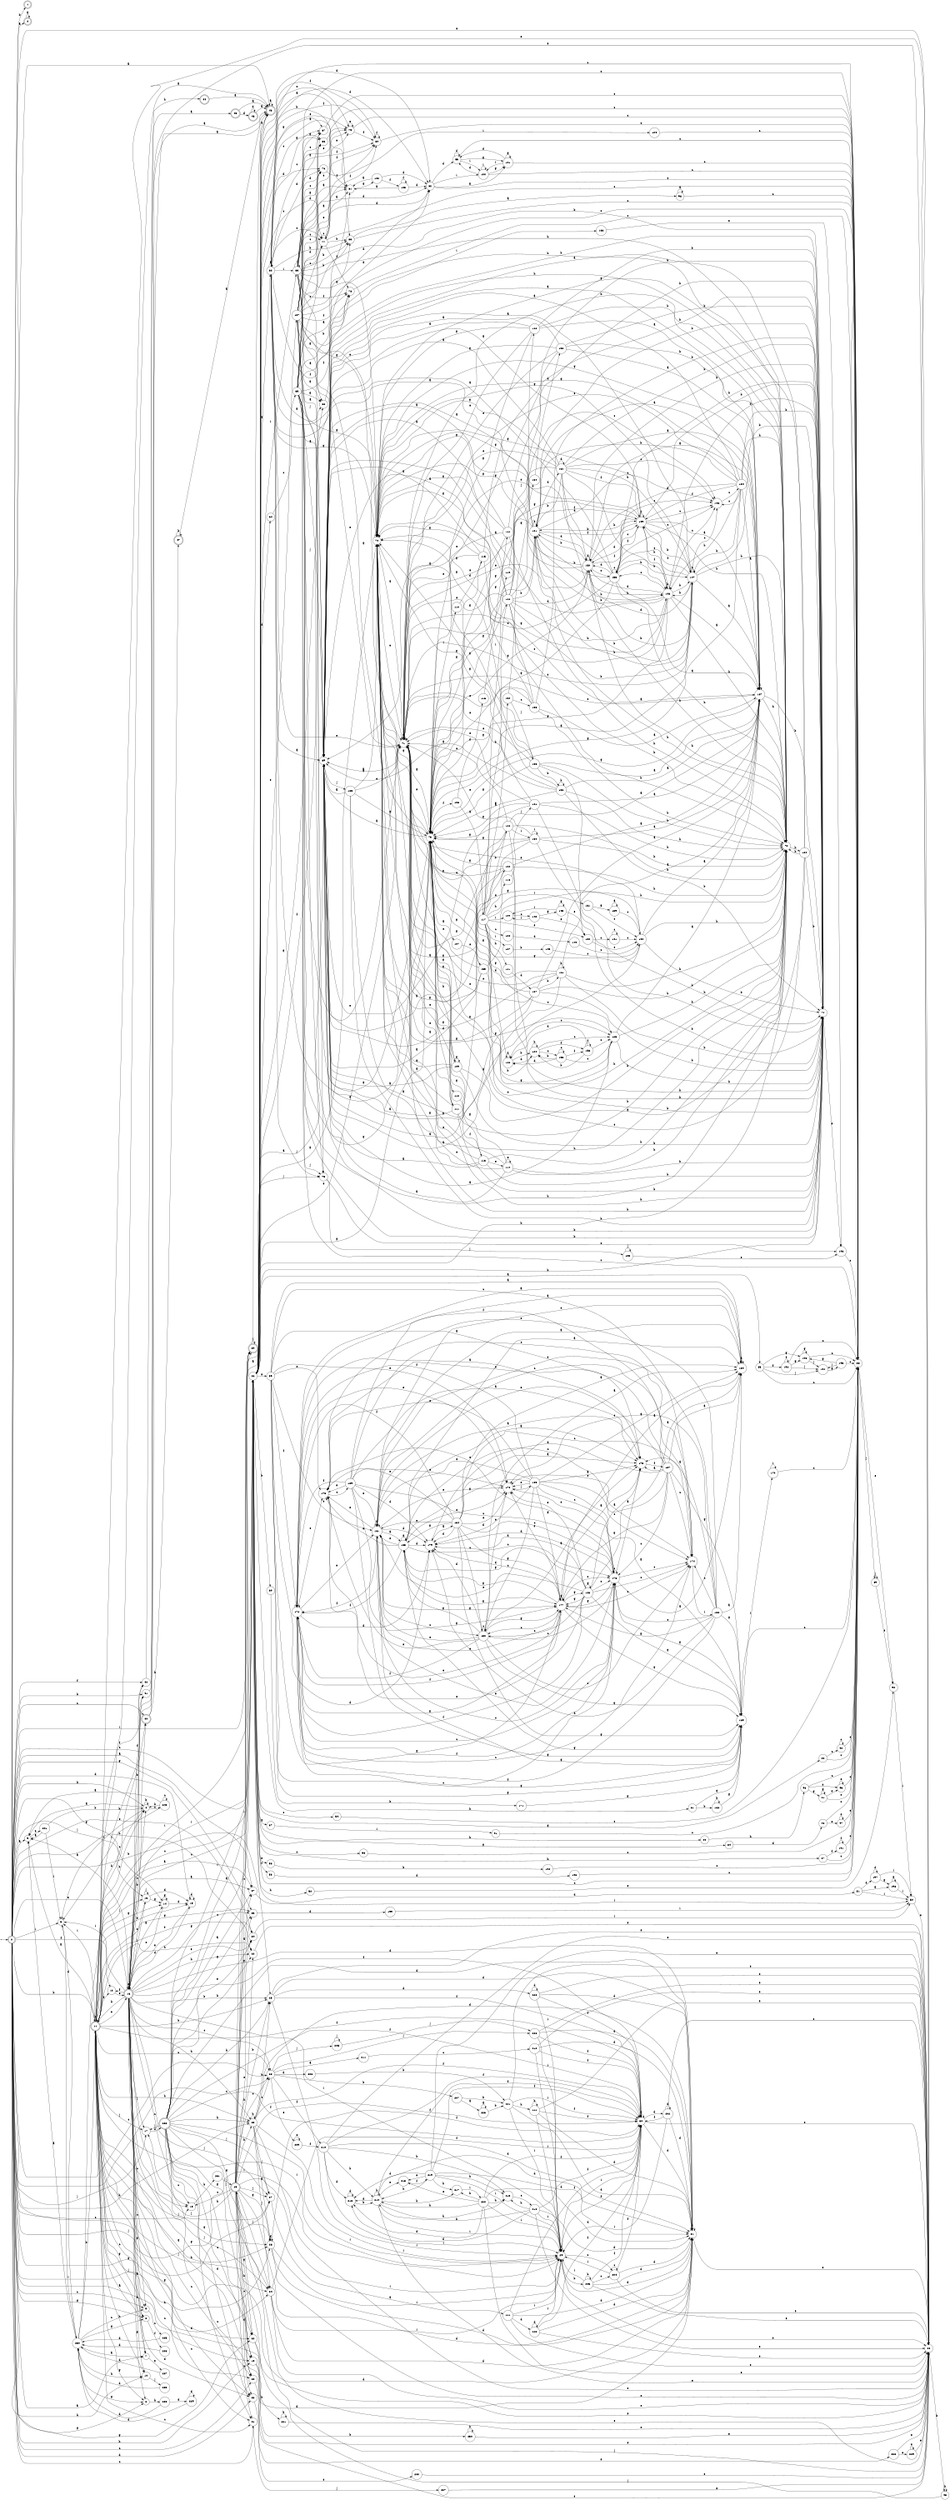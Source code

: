 digraph finite_state_machine {
rankdir=LR;
size="20,20";
node [shape = point]; "dummy0"
node [shape = doublecircle]; "0";"dummy0" -> "0";
node [shape = doublecircle]; "1";node [shape = doublecircle]; "2";node [shape = circle]; "3";
node [shape = circle]; "4";
node [shape = circle]; "5";
node [shape = circle]; "6";
node [shape = circle]; "7";
node [shape = circle]; "8";
node [shape = circle]; "9";
node [shape = circle]; "10";
node [shape = doublecircle]; "11";node [shape = circle]; "12";
node [shape = circle]; "13";
node [shape = circle]; "14";
node [shape = circle]; "15";
node [shape = doublecircle]; "16";node [shape = circle]; "17";
node [shape = circle]; "18";
node [shape = circle]; "19";
node [shape = circle]; "20";
node [shape = circle]; "21";
node [shape = circle]; "22";
node [shape = circle]; "23";
node [shape = circle]; "24";
node [shape = circle]; "25";
node [shape = circle]; "26";
node [shape = circle]; "27";
node [shape = circle]; "28";
node [shape = circle]; "29";
node [shape = circle]; "30";
node [shape = circle]; "31";
node [shape = circle]; "32";
node [shape = circle]; "33";
node [shape = circle]; "34";
node [shape = circle]; "35";
node [shape = circle]; "36";
node [shape = circle]; "37";
node [shape = circle]; "38";
node [shape = doublecircle]; "39";node [shape = doublecircle]; "40";node [shape = circle]; "41";
node [shape = circle]; "42";
node [shape = doublecircle]; "43";node [shape = doublecircle]; "44";node [shape = doublecircle]; "45";node [shape = doublecircle]; "46";node [shape = doublecircle]; "47";node [shape = circle]; "48";
node [shape = doublecircle]; "49";node [shape = circle]; "50";
node [shape = circle]; "51";
node [shape = circle]; "52";
node [shape = circle]; "53";
node [shape = circle]; "54";
node [shape = circle]; "55";
node [shape = circle]; "56";
node [shape = circle]; "57";
node [shape = circle]; "58";
node [shape = circle]; "59";
node [shape = circle]; "60";
node [shape = circle]; "61";
node [shape = circle]; "62";
node [shape = circle]; "63";
node [shape = circle]; "64";
node [shape = circle]; "65";
node [shape = circle]; "66";
node [shape = circle]; "67";
node [shape = circle]; "68";
node [shape = circle]; "69";
node [shape = circle]; "70";
node [shape = circle]; "71";
node [shape = circle]; "72";
node [shape = circle]; "73";
node [shape = circle]; "74";
node [shape = circle]; "75";
node [shape = circle]; "76";
node [shape = circle]; "77";
node [shape = circle]; "78";
node [shape = circle]; "79";
node [shape = circle]; "80";
node [shape = circle]; "81";
node [shape = circle]; "82";
node [shape = circle]; "83";
node [shape = circle]; "84";
node [shape = circle]; "85";
node [shape = circle]; "86";
node [shape = circle]; "87";
node [shape = circle]; "88";
node [shape = circle]; "89";
node [shape = circle]; "90";
node [shape = circle]; "91";
node [shape = circle]; "92";
node [shape = circle]; "93";
node [shape = circle]; "94";
node [shape = circle]; "95";
node [shape = circle]; "96";
node [shape = circle]; "97";
node [shape = circle]; "98";
node [shape = circle]; "99";
node [shape = circle]; "100";
node [shape = circle]; "101";
node [shape = circle]; "102";
node [shape = circle]; "103";
node [shape = circle]; "104";
node [shape = circle]; "105";
node [shape = circle]; "106";
node [shape = circle]; "107";
node [shape = circle]; "108";
node [shape = circle]; "109";
node [shape = circle]; "110";
node [shape = circle]; "111";
node [shape = circle]; "112";
node [shape = circle]; "113";
node [shape = circle]; "114";
node [shape = circle]; "115";
node [shape = circle]; "116";
node [shape = circle]; "117";
node [shape = circle]; "118";
node [shape = circle]; "119";
node [shape = circle]; "120";
node [shape = circle]; "121";
node [shape = circle]; "122";
node [shape = circle]; "123";
node [shape = circle]; "124";
node [shape = circle]; "125";
node [shape = circle]; "126";
node [shape = circle]; "127";
node [shape = circle]; "128";
node [shape = circle]; "129";
node [shape = circle]; "130";
node [shape = circle]; "131";
node [shape = circle]; "132";
node [shape = circle]; "133";
node [shape = circle]; "134";
node [shape = circle]; "135";
node [shape = circle]; "136";
node [shape = circle]; "137";
node [shape = circle]; "138";
node [shape = circle]; "139";
node [shape = circle]; "140";
node [shape = circle]; "141";
node [shape = circle]; "142";
node [shape = circle]; "143";
node [shape = circle]; "144";
node [shape = circle]; "145";
node [shape = circle]; "146";
node [shape = circle]; "147";
node [shape = circle]; "148";
node [shape = circle]; "149";
node [shape = circle]; "150";
node [shape = circle]; "151";
node [shape = circle]; "152";
node [shape = circle]; "153";
node [shape = circle]; "154";
node [shape = circle]; "155";
node [shape = circle]; "156";
node [shape = circle]; "157";
node [shape = circle]; "158";
node [shape = circle]; "159";
node [shape = circle]; "160";
node [shape = circle]; "161";
node [shape = circle]; "162";
node [shape = circle]; "163";
node [shape = circle]; "164";
node [shape = circle]; "165";
node [shape = circle]; "166";
node [shape = circle]; "167";
node [shape = circle]; "168";
node [shape = circle]; "169";
node [shape = circle]; "170";
node [shape = circle]; "171";
node [shape = circle]; "172";
node [shape = circle]; "173";
node [shape = circle]; "174";
node [shape = circle]; "175";
node [shape = circle]; "176";
node [shape = circle]; "177";
node [shape = circle]; "178";
node [shape = circle]; "179";
node [shape = circle]; "180";
node [shape = circle]; "181";
node [shape = circle]; "182";
node [shape = circle]; "183";
node [shape = circle]; "184";
node [shape = circle]; "185";
node [shape = circle]; "186";
node [shape = circle]; "187";
node [shape = circle]; "188";
node [shape = circle]; "189";
node [shape = circle]; "190";
node [shape = circle]; "191";
node [shape = circle]; "192";
node [shape = circle]; "193";
node [shape = circle]; "194";
node [shape = circle]; "195";
node [shape = circle]; "196";
node [shape = circle]; "197";
node [shape = circle]; "198";
node [shape = circle]; "199";
node [shape = circle]; "200";
node [shape = circle]; "201";
node [shape = circle]; "202";
node [shape = circle]; "203";
node [shape = circle]; "204";
node [shape = circle]; "205";
node [shape = circle]; "206";
node [shape = circle]; "207";
node [shape = circle]; "208";
node [shape = circle]; "209";
node [shape = circle]; "210";
node [shape = circle]; "211";
node [shape = circle]; "212";
node [shape = circle]; "213";
node [shape = circle]; "214";
node [shape = circle]; "215";
node [shape = circle]; "216";
node [shape = circle]; "217";
node [shape = circle]; "218";
node [shape = circle]; "219";
node [shape = circle]; "220";
node [shape = circle]; "221";
node [shape = circle]; "222";
node [shape = circle]; "223";
node [shape = circle]; "224";
node [shape = circle]; "225";
node [shape = circle]; "226";
node [shape = circle]; "227";
node [shape = circle]; "228";
node [shape = circle]; "229";
node [shape = circle]; "230";
node [shape = circle]; "231";
node [shape = doublecircle]; "232";node [shape = circle]; "233";
node [shape = circle]; "234";
node [shape = circle]; "235";
node [shape = circle]; "236";
node [shape = circle]; "237";
node [shape = circle]; "238";
node [shape = circle]; "239";
node [shape = circle]; "240";
node [shape = circle]; "241";
"0" -> "1" [label = "b"];
 "0" -> "4" [label = "b"];
 "0" -> "41" [label = "b"];
 "0" -> "11" [label = "b"];
 "0" -> "25" [label = "b"];
 "0" -> "2" [label = "a"];
 "0" -> "3" [label = "a"];
 "0" -> "37" [label = "a"];
 "0" -> "7" [label = "a"];
 "0" -> "43" [label = "a"];
 "0" -> "29" [label = "i"];
 "0" -> "5" [label = "i"];
 "0" -> "39" [label = "i"];
 "0" -> "32" [label = "g"];
 "0" -> "35" [label = "g"];
 "0" -> "6" [label = "g"];
 "0" -> "8" [label = "g"];
 "0" -> "26" [label = "g"];
 "0" -> "14" [label = "g"];
 "0" -> "18" [label = "c"];
 "0" -> "36" [label = "c"];
 "0" -> "20" [label = "c"];
 "0" -> "21" [label = "c"];
 "0" -> "40" [label = "c"];
 "0" -> "9" [label = "c"];
 "0" -> "28" [label = "c"];
 "0" -> "10" [label = "h"];
 "0" -> "19" [label = "h"];
 "0" -> "22" [label = "h"];
 "0" -> "23" [label = "h"];
 "0" -> "42" [label = "f"];
 "0" -> "12" [label = "f"];
 "0" -> "30" [label = "f"];
 "0" -> "24" [label = "j"];
 "0" -> "17" [label = "j"];
 "0" -> "27" [label = "j"];
 "0" -> "13" [label = "j"];
 "0" -> "33" [label = "d"];
 "0" -> "31" [label = "d"];
 "0" -> "15" [label = "d"];
 "0" -> "16" [label = "e"];
 "0" -> "34" [label = "e"];
 "0" -> "38" [label = "e"];
 "43" -> "43" [label = "a"];
 "42" -> "44" [label = "h"];
 "44" -> "43" [label = "a"];
 "41" -> "45" [label = "a"];
 "45" -> "46" [label = "d"];
 "45" -> "43" [label = "a"];
 "46" -> "46" [label = "d"];
 "46" -> "43" [label = "a"];
 "40" -> "47" [label = "h"];
 "40" -> "43" [label = "a"];
 "47" -> "47" [label = "h"];
 "47" -> "43" [label = "a"];
 "39" -> "39" [label = "i"];
 "39" -> "43" [label = "a"];
 "38" -> "48" [label = "b"];
 "38" -> "49" [label = "j"];
 "49" -> "18" [label = "c"];
 "49" -> "36" [label = "c"];
 "49" -> "20" [label = "c"];
 "49" -> "21" [label = "c"];
 "49" -> "28" [label = "c"];
 "49" -> "19" [label = "h"];
 "49" -> "22" [label = "h"];
 "49" -> "23" [label = "h"];
 "49" -> "24" [label = "j"];
 "49" -> "17" [label = "j"];
 "49" -> "27" [label = "j"];
 "49" -> "25" [label = "b"];
 "49" -> "32" [label = "g"];
 "49" -> "26" [label = "g"];
 "49" -> "35" [label = "g"];
 "49" -> "29" [label = "i"];
 "49" -> "39" [label = "i"];
 "49" -> "30" [label = "f"];
 "49" -> "33" [label = "d"];
 "49" -> "31" [label = "d"];
 "49" -> "34" [label = "e"];
 "49" -> "38" [label = "e"];
 "49" -> "43" [label = "a"];
 "49" -> "37" [label = "a"];
 "48" -> "48" [label = "b"];
 "48" -> "49" [label = "j"];
 "37" -> "50" [label = "i"];
 "50" -> "38" [label = "e"];
 "36" -> "64" [label = "d"];
 "36" -> "82" [label = "d"];
 "36" -> "51" [label = "d"];
 "36" -> "76" [label = "d"];
 "36" -> "52" [label = "h"];
 "36" -> "85" [label = "h"];
 "36" -> "72" [label = "h"];
 "36" -> "57" [label = "h"];
 "36" -> "61" [label = "h"];
 "36" -> "80" [label = "f"];
 "36" -> "53" [label = "f"];
 "36" -> "78" [label = "f"];
 "36" -> "66" [label = "c"];
 "36" -> "54" [label = "c"];
 "36" -> "56" [label = "c"];
 "36" -> "88" [label = "c"];
 "36" -> "77" [label = "c"];
 "36" -> "81" [label = "a"];
 "36" -> "69" [label = "a"];
 "36" -> "55" [label = "a"];
 "36" -> "65" [label = "e"];
 "36" -> "71" [label = "e"];
 "36" -> "58" [label = "e"];
 "36" -> "59" [label = "e"];
 "36" -> "79" [label = "e"];
 "36" -> "74" [label = "b"];
 "36" -> "83" [label = "b"];
 "36" -> "60" [label = "b"];
 "36" -> "67" [label = "g"];
 "36" -> "68" [label = "g"];
 "36" -> "70" [label = "g"];
 "36" -> "73" [label = "g"];
 "36" -> "84" [label = "g"];
 "36" -> "86" [label = "g"];
 "36" -> "87" [label = "g"];
 "36" -> "62" [label = "g"];
 "36" -> "63" [label = "i"];
 "36" -> "75" [label = "j"];
 "88" -> "89" [label = "j"];
 "88" -> "90" [label = "e"];
 "90" -> "50" [label = "i"];
 "89" -> "89" [label = "j"];
 "89" -> "90" [label = "e"];
 "87" -> "91" [label = "i"];
 "91" -> "88" [label = "c"];
 "86" -> "88" [label = "c"];
 "86" -> "92" [label = "c"];
 "92" -> "88" [label = "c"];
 "92" -> "92" [label = "c"];
 "85" -> "93" [label = "h"];
 "93" -> "94" [label = "g"];
 "93" -> "95" [label = "e"];
 "93" -> "88" [label = "c"];
 "95" -> "95" [label = "e"];
 "95" -> "88" [label = "c"];
 "94" -> "94" [label = "g"];
 "94" -> "95" [label = "e"];
 "94" -> "88" [label = "c"];
 "84" -> "96" [label = "d"];
 "96" -> "97" [label = "e"];
 "96" -> "88" [label = "c"];
 "97" -> "97" [label = "e"];
 "97" -> "88" [label = "c"];
 "83" -> "98" [label = "a"];
 "83" -> "88" [label = "c"];
 "98" -> "98" [label = "a"];
 "98" -> "88" [label = "c"];
 "82" -> "99" [label = "d"];
 "82" -> "100" [label = "i"];
 "82" -> "101" [label = "g"];
 "82" -> "88" [label = "c"];
 "101" -> "101" [label = "g"];
 "101" -> "99" [label = "d"];
 "101" -> "100" [label = "i"];
 "101" -> "88" [label = "c"];
 "100" -> "100" [label = "i"];
 "100" -> "99" [label = "d"];
 "100" -> "101" [label = "g"];
 "100" -> "88" [label = "c"];
 "99" -> "99" [label = "d"];
 "99" -> "100" [label = "i"];
 "99" -> "101" [label = "g"];
 "99" -> "88" [label = "c"];
 "81" -> "102" [label = "g"];
 "102" -> "81" [label = "a"];
 "102" -> "103" [label = "f"];
 "102" -> "82" [label = "d"];
 "103" -> "103" [label = "f"];
 "103" -> "81" [label = "a"];
 "103" -> "82" [label = "d"];
 "80" -> "80" [label = "f"];
 "80" -> "88" [label = "c"];
 "79" -> "79" [label = "e"];
 "79" -> "80" [label = "f"];
 "79" -> "88" [label = "c"];
 "78" -> "88" [label = "c"];
 "77" -> "88" [label = "c"];
 "77" -> "77" [label = "c"];
 "77" -> "80" [label = "f"];
 "77" -> "78" [label = "f"];
 "77" -> "79" [label = "e"];
 "77" -> "81" [label = "a"];
 "77" -> "82" [label = "d"];
 "77" -> "83" [label = "b"];
 "76" -> "104" [label = "i"];
 "104" -> "88" [label = "c"];
 "75" -> "105" [label = "j"];
 "75" -> "106" [label = "e"];
 "106" -> "88" [label = "c"];
 "105" -> "105" [label = "j"];
 "105" -> "106" [label = "e"];
 "74" -> "106" [label = "e"];
 "73" -> "73" [label = "g"];
 "73" -> "109" [label = "g"];
 "73" -> "70" [label = "g"];
 "73" -> "107" [label = "a"];
 "73" -> "69" [label = "a"];
 "73" -> "108" [label = "f"];
 "73" -> "110" [label = "i"];
 "73" -> "111" [label = "d"];
 "73" -> "112" [label = "h"];
 "73" -> "72" [label = "h"];
 "73" -> "71" [label = "e"];
 "73" -> "74" [label = "b"];
 "112" -> "113" [label = "f"];
 "113" -> "114" [label = "e"];
 "113" -> "71" [label = "e"];
 "113" -> "73" [label = "g"];
 "113" -> "70" [label = "g"];
 "113" -> "69" [label = "a"];
 "113" -> "72" [label = "h"];
 "113" -> "74" [label = "b"];
 "114" -> "114" [label = "e"];
 "114" -> "71" [label = "e"];
 "114" -> "73" [label = "g"];
 "114" -> "70" [label = "g"];
 "114" -> "69" [label = "a"];
 "114" -> "72" [label = "h"];
 "114" -> "74" [label = "b"];
 "111" -> "73" [label = "g"];
 "111" -> "70" [label = "g"];
 "111" -> "69" [label = "a"];
 "111" -> "71" [label = "e"];
 "111" -> "72" [label = "h"];
 "111" -> "74" [label = "b"];
 "110" -> "115" [label = "d"];
 "115" -> "73" [label = "g"];
 "115" -> "70" [label = "g"];
 "115" -> "69" [label = "a"];
 "115" -> "71" [label = "e"];
 "115" -> "72" [label = "h"];
 "115" -> "74" [label = "b"];
 "109" -> "73" [label = "g"];
 "109" -> "109" [label = "g"];
 "109" -> "70" [label = "g"];
 "109" -> "69" [label = "a"];
 "109" -> "71" [label = "e"];
 "109" -> "72" [label = "h"];
 "109" -> "74" [label = "b"];
 "108" -> "116" [label = "d"];
 "108" -> "117" [label = "a"];
 "117" -> "121" [label = "h"];
 "117" -> "118" [label = "h"];
 "117" -> "129" [label = "i"];
 "117" -> "131" [label = "i"];
 "117" -> "127" [label = "i"];
 "117" -> "119" [label = "i"];
 "117" -> "120" [label = "b"];
 "117" -> "124" [label = "b"];
 "117" -> "126" [label = "b"];
 "117" -> "122" [label = "e"];
 "117" -> "130" [label = "e"];
 "117" -> "123" [label = "d"];
 "117" -> "128" [label = "c"];
 "117" -> "125" [label = "c"];
 "117" -> "132" [label = "a"];
 "132" -> "133" [label = "c"];
 "132" -> "134" [label = "g"];
 "132" -> "135" [label = "j"];
 "135" -> "136" [label = "b"];
 "135" -> "74" [label = "b"];
 "135" -> "137" [label = "a"];
 "135" -> "69" [label = "a"];
 "135" -> "73" [label = "g"];
 "135" -> "70" [label = "g"];
 "135" -> "71" [label = "e"];
 "135" -> "72" [label = "h"];
 "137" -> "137" [label = "a"];
 "137" -> "69" [label = "a"];
 "137" -> "73" [label = "g"];
 "137" -> "70" [label = "g"];
 "137" -> "71" [label = "e"];
 "137" -> "72" [label = "h"];
 "137" -> "74" [label = "b"];
 "136" -> "136" [label = "b"];
 "136" -> "74" [label = "b"];
 "136" -> "137" [label = "a"];
 "136" -> "69" [label = "a"];
 "136" -> "73" [label = "g"];
 "136" -> "70" [label = "g"];
 "136" -> "71" [label = "e"];
 "136" -> "72" [label = "h"];
 "134" -> "138" [label = "d"];
 "138" -> "137" [label = "a"];
 "138" -> "69" [label = "a"];
 "138" -> "73" [label = "g"];
 "138" -> "70" [label = "g"];
 "138" -> "71" [label = "e"];
 "138" -> "72" [label = "h"];
 "138" -> "74" [label = "b"];
 "133" -> "137" [label = "a"];
 "133" -> "69" [label = "a"];
 "133" -> "73" [label = "g"];
 "133" -> "70" [label = "g"];
 "133" -> "71" [label = "e"];
 "133" -> "72" [label = "h"];
 "133" -> "74" [label = "b"];
 "131" -> "139" [label = "a"];
 "131" -> "140" [label = "c"];
 "140" -> "137" [label = "a"];
 "140" -> "69" [label = "a"];
 "140" -> "73" [label = "g"];
 "140" -> "70" [label = "g"];
 "140" -> "71" [label = "e"];
 "140" -> "72" [label = "h"];
 "140" -> "74" [label = "b"];
 "139" -> "139" [label = "a"];
 "139" -> "140" [label = "c"];
 "130" -> "140" [label = "c"];
 "130" -> "141" [label = "c"];
 "141" -> "140" [label = "c"];
 "141" -> "141" [label = "c"];
 "129" -> "142" [label = "c"];
 "142" -> "129" [label = "i"];
 "142" -> "143" [label = "g"];
 "142" -> "130" [label = "e"];
 "143" -> "143" [label = "g"];
 "143" -> "129" [label = "i"];
 "143" -> "130" [label = "e"];
 "128" -> "144" [label = "d"];
 "144" -> "140" [label = "c"];
 "127" -> "145" [label = "b"];
 "145" -> "140" [label = "c"];
 "126" -> "146" [label = "c"];
 "126" -> "74" [label = "b"];
 "126" -> "147" [label = "b"];
 "126" -> "151" [label = "b"];
 "126" -> "72" [label = "h"];
 "126" -> "148" [label = "h"];
 "126" -> "149" [label = "f"];
 "126" -> "150" [label = "d"];
 "126" -> "137" [label = "a"];
 "126" -> "69" [label = "a"];
 "126" -> "73" [label = "g"];
 "126" -> "70" [label = "g"];
 "126" -> "71" [label = "e"];
 "151" -> "74" [label = "b"];
 "151" -> "147" [label = "b"];
 "151" -> "151" [label = "b"];
 "151" -> "152" [label = "d"];
 "151" -> "150" [label = "d"];
 "151" -> "146" [label = "c"];
 "151" -> "72" [label = "h"];
 "151" -> "148" [label = "h"];
 "151" -> "149" [label = "f"];
 "151" -> "137" [label = "a"];
 "151" -> "69" [label = "a"];
 "151" -> "73" [label = "g"];
 "151" -> "70" [label = "g"];
 "151" -> "71" [label = "e"];
 "152" -> "152" [label = "d"];
 "152" -> "150" [label = "d"];
 "152" -> "74" [label = "b"];
 "152" -> "147" [label = "b"];
 "152" -> "151" [label = "b"];
 "152" -> "146" [label = "c"];
 "152" -> "72" [label = "h"];
 "152" -> "148" [label = "h"];
 "152" -> "149" [label = "f"];
 "152" -> "137" [label = "a"];
 "152" -> "69" [label = "a"];
 "152" -> "73" [label = "g"];
 "152" -> "70" [label = "g"];
 "152" -> "71" [label = "e"];
 "150" -> "150" [label = "d"];
 "150" -> "74" [label = "b"];
 "150" -> "147" [label = "b"];
 "150" -> "151" [label = "b"];
 "150" -> "72" [label = "h"];
 "150" -> "148" [label = "h"];
 "150" -> "149" [label = "f"];
 "150" -> "153" [label = "c"];
 "150" -> "146" [label = "c"];
 "150" -> "137" [label = "a"];
 "150" -> "69" [label = "a"];
 "150" -> "73" [label = "g"];
 "150" -> "70" [label = "g"];
 "150" -> "71" [label = "e"];
 "153" -> "153" [label = "c"];
 "153" -> "146" [label = "c"];
 "153" -> "74" [label = "b"];
 "153" -> "147" [label = "b"];
 "153" -> "151" [label = "b"];
 "153" -> "72" [label = "h"];
 "153" -> "148" [label = "h"];
 "153" -> "149" [label = "f"];
 "153" -> "150" [label = "d"];
 "153" -> "137" [label = "a"];
 "153" -> "69" [label = "a"];
 "153" -> "73" [label = "g"];
 "153" -> "70" [label = "g"];
 "153" -> "71" [label = "e"];
 "149" -> "149" [label = "f"];
 "149" -> "74" [label = "b"];
 "149" -> "147" [label = "b"];
 "149" -> "151" [label = "b"];
 "149" -> "72" [label = "h"];
 "149" -> "148" [label = "h"];
 "149" -> "150" [label = "d"];
 "149" -> "153" [label = "c"];
 "149" -> "146" [label = "c"];
 "149" -> "137" [label = "a"];
 "149" -> "69" [label = "a"];
 "149" -> "73" [label = "g"];
 "149" -> "70" [label = "g"];
 "149" -> "71" [label = "e"];
 "148" -> "72" [label = "h"];
 "148" -> "148" [label = "h"];
 "148" -> "74" [label = "b"];
 "148" -> "147" [label = "b"];
 "148" -> "151" [label = "b"];
 "148" -> "149" [label = "f"];
 "148" -> "150" [label = "d"];
 "148" -> "153" [label = "c"];
 "148" -> "146" [label = "c"];
 "148" -> "137" [label = "a"];
 "148" -> "69" [label = "a"];
 "148" -> "73" [label = "g"];
 "148" -> "70" [label = "g"];
 "148" -> "71" [label = "e"];
 "147" -> "74" [label = "b"];
 "147" -> "147" [label = "b"];
 "147" -> "151" [label = "b"];
 "147" -> "72" [label = "h"];
 "147" -> "148" [label = "h"];
 "147" -> "149" [label = "f"];
 "147" -> "150" [label = "d"];
 "147" -> "153" [label = "c"];
 "147" -> "146" [label = "c"];
 "147" -> "137" [label = "a"];
 "147" -> "69" [label = "a"];
 "147" -> "73" [label = "g"];
 "147" -> "70" [label = "g"];
 "147" -> "71" [label = "e"];
 "146" -> "154" [label = "c"];
 "154" -> "146" [label = "c"];
 "154" -> "74" [label = "b"];
 "154" -> "147" [label = "b"];
 "154" -> "151" [label = "b"];
 "154" -> "72" [label = "h"];
 "154" -> "148" [label = "h"];
 "154" -> "149" [label = "f"];
 "154" -> "150" [label = "d"];
 "154" -> "137" [label = "a"];
 "154" -> "69" [label = "a"];
 "154" -> "73" [label = "g"];
 "154" -> "70" [label = "g"];
 "154" -> "71" [label = "e"];
 "125" -> "137" [label = "a"];
 "125" -> "69" [label = "a"];
 "125" -> "73" [label = "g"];
 "125" -> "70" [label = "g"];
 "125" -> "71" [label = "e"];
 "125" -> "72" [label = "h"];
 "125" -> "74" [label = "b"];
 "124" -> "124" [label = "b"];
 "124" -> "155" [label = "c"];
 "124" -> "125" [label = "c"];
 "124" -> "156" [label = "f"];
 "124" -> "123" [label = "d"];
 "156" -> "156" [label = "f"];
 "156" -> "124" [label = "b"];
 "156" -> "123" [label = "d"];
 "156" -> "125" [label = "c"];
 "155" -> "155" [label = "c"];
 "155" -> "125" [label = "c"];
 "155" -> "124" [label = "b"];
 "155" -> "156" [label = "f"];
 "155" -> "123" [label = "d"];
 "123" -> "123" [label = "d"];
 "123" -> "124" [label = "b"];
 "123" -> "125" [label = "c"];
 "122" -> "137" [label = "a"];
 "122" -> "69" [label = "a"];
 "122" -> "73" [label = "g"];
 "122" -> "70" [label = "g"];
 "122" -> "71" [label = "e"];
 "122" -> "72" [label = "h"];
 "122" -> "74" [label = "b"];
 "121" -> "157" [label = "d"];
 "157" -> "74" [label = "b"];
 "157" -> "158" [label = "b"];
 "157" -> "137" [label = "a"];
 "157" -> "69" [label = "a"];
 "157" -> "73" [label = "g"];
 "157" -> "70" [label = "g"];
 "157" -> "71" [label = "e"];
 "157" -> "72" [label = "h"];
 "158" -> "74" [label = "b"];
 "158" -> "158" [label = "b"];
 "158" -> "137" [label = "a"];
 "158" -> "69" [label = "a"];
 "158" -> "73" [label = "g"];
 "158" -> "70" [label = "g"];
 "158" -> "71" [label = "e"];
 "158" -> "72" [label = "h"];
 "120" -> "159" [label = "i"];
 "120" -> "137" [label = "a"];
 "120" -> "69" [label = "a"];
 "120" -> "73" [label = "g"];
 "120" -> "70" [label = "g"];
 "120" -> "71" [label = "e"];
 "120" -> "72" [label = "h"];
 "120" -> "74" [label = "b"];
 "159" -> "159" [label = "i"];
 "159" -> "137" [label = "a"];
 "159" -> "69" [label = "a"];
 "159" -> "73" [label = "g"];
 "159" -> "70" [label = "g"];
 "159" -> "71" [label = "e"];
 "159" -> "72" [label = "h"];
 "159" -> "74" [label = "b"];
 "119" -> "160" [label = "j"];
 "160" -> "137" [label = "a"];
 "160" -> "69" [label = "a"];
 "160" -> "73" [label = "g"];
 "160" -> "70" [label = "g"];
 "160" -> "71" [label = "e"];
 "160" -> "72" [label = "h"];
 "160" -> "74" [label = "b"];
 "118" -> "161" [label = "j"];
 "161" -> "137" [label = "a"];
 "161" -> "69" [label = "a"];
 "161" -> "73" [label = "g"];
 "161" -> "70" [label = "g"];
 "161" -> "71" [label = "e"];
 "161" -> "72" [label = "h"];
 "161" -> "74" [label = "b"];
 "116" -> "162" [label = "g"];
 "162" -> "73" [label = "g"];
 "162" -> "70" [label = "g"];
 "162" -> "69" [label = "a"];
 "162" -> "71" [label = "e"];
 "162" -> "72" [label = "h"];
 "162" -> "74" [label = "b"];
 "107" -> "163" [label = "e"];
 "163" -> "73" [label = "g"];
 "163" -> "70" [label = "g"];
 "163" -> "69" [label = "a"];
 "163" -> "71" [label = "e"];
 "163" -> "72" [label = "h"];
 "163" -> "74" [label = "b"];
 "72" -> "164" [label = "h"];
 "164" -> "72" [label = "h"];
 "164" -> "69" [label = "a"];
 "164" -> "73" [label = "g"];
 "164" -> "70" [label = "g"];
 "164" -> "71" [label = "e"];
 "164" -> "74" [label = "b"];
 "71" -> "71" [label = "e"];
 "71" -> "73" [label = "g"];
 "71" -> "70" [label = "g"];
 "71" -> "69" [label = "a"];
 "71" -> "72" [label = "h"];
 "71" -> "74" [label = "b"];
 "70" -> "70" [label = "g"];
 "70" -> "71" [label = "e"];
 "69" -> "165" [label = "j"];
 "165" -> "69" [label = "a"];
 "165" -> "73" [label = "g"];
 "165" -> "70" [label = "g"];
 "165" -> "71" [label = "e"];
 "165" -> "72" [label = "h"];
 "165" -> "74" [label = "b"];
 "68" -> "166" [label = "i"];
 "166" -> "106" [label = "e"];
 "67" -> "88" [label = "c"];
 "66" -> "88" [label = "c"];
 "65" -> "88" [label = "c"];
 "65" -> "66" [label = "c"];
 "65" -> "77" [label = "c"];
 "65" -> "73" [label = "g"];
 "65" -> "67" [label = "g"];
 "65" -> "68" [label = "g"];
 "65" -> "70" [label = "g"];
 "65" -> "81" [label = "a"];
 "65" -> "69" [label = "a"];
 "65" -> "79" [label = "e"];
 "65" -> "71" [label = "e"];
 "65" -> "72" [label = "h"];
 "65" -> "74" [label = "b"];
 "65" -> "83" [label = "b"];
 "65" -> "75" [label = "j"];
 "65" -> "82" [label = "d"];
 "65" -> "76" [label = "d"];
 "65" -> "80" [label = "f"];
 "65" -> "78" [label = "f"];
 "64" -> "167" [label = "c"];
 "167" -> "88" [label = "c"];
 "167" -> "66" [label = "c"];
 "167" -> "77" [label = "c"];
 "167" -> "73" [label = "g"];
 "167" -> "67" [label = "g"];
 "167" -> "68" [label = "g"];
 "167" -> "70" [label = "g"];
 "167" -> "81" [label = "a"];
 "167" -> "69" [label = "a"];
 "167" -> "79" [label = "e"];
 "167" -> "71" [label = "e"];
 "167" -> "72" [label = "h"];
 "167" -> "74" [label = "b"];
 "167" -> "83" [label = "b"];
 "167" -> "75" [label = "j"];
 "167" -> "82" [label = "d"];
 "167" -> "76" [label = "d"];
 "167" -> "80" [label = "f"];
 "167" -> "78" [label = "f"];
 "63" -> "63" [label = "i"];
 "63" -> "88" [label = "c"];
 "63" -> "66" [label = "c"];
 "63" -> "77" [label = "c"];
 "63" -> "73" [label = "g"];
 "63" -> "67" [label = "g"];
 "63" -> "68" [label = "g"];
 "63" -> "70" [label = "g"];
 "63" -> "81" [label = "a"];
 "63" -> "69" [label = "a"];
 "63" -> "79" [label = "e"];
 "63" -> "71" [label = "e"];
 "63" -> "72" [label = "h"];
 "63" -> "74" [label = "b"];
 "63" -> "83" [label = "b"];
 "63" -> "75" [label = "j"];
 "63" -> "82" [label = "d"];
 "63" -> "76" [label = "d"];
 "63" -> "80" [label = "f"];
 "63" -> "78" [label = "f"];
 "62" -> "67" [label = "g"];
 "62" -> "68" [label = "g"];
 "62" -> "70" [label = "g"];
 "62" -> "73" [label = "g"];
 "62" -> "62" [label = "g"];
 "62" -> "63" [label = "i"];
 "62" -> "88" [label = "c"];
 "62" -> "66" [label = "c"];
 "62" -> "77" [label = "c"];
 "62" -> "81" [label = "a"];
 "62" -> "69" [label = "a"];
 "62" -> "79" [label = "e"];
 "62" -> "71" [label = "e"];
 "62" -> "72" [label = "h"];
 "62" -> "74" [label = "b"];
 "62" -> "83" [label = "b"];
 "62" -> "75" [label = "j"];
 "62" -> "82" [label = "d"];
 "62" -> "76" [label = "d"];
 "62" -> "80" [label = "f"];
 "62" -> "78" [label = "f"];
 "61" -> "168" [label = "b"];
 "61" -> "169" [label = "g"];
 "169" -> "170" [label = "i"];
 "169" -> "88" [label = "c"];
 "170" -> "170" [label = "i"];
 "170" -> "88" [label = "c"];
 "168" -> "168" [label = "b"];
 "168" -> "169" [label = "g"];
 "60" -> "171" [label = "b"];
 "171" -> "169" [label = "g"];
 "59" -> "172" [label = "f"];
 "59" -> "178" [label = "e"];
 "59" -> "173" [label = "e"];
 "59" -> "181" [label = "e"];
 "59" -> "176" [label = "c"];
 "59" -> "174" [label = "c"];
 "59" -> "180" [label = "a"];
 "59" -> "175" [label = "a"];
 "59" -> "177" [label = "g"];
 "59" -> "169" [label = "g"];
 "59" -> "179" [label = "d"];
 "181" -> "178" [label = "e"];
 "181" -> "181" [label = "e"];
 "181" -> "173" [label = "e"];
 "181" -> "180" [label = "a"];
 "181" -> "175" [label = "a"];
 "181" -> "177" [label = "g"];
 "181" -> "169" [label = "g"];
 "181" -> "183" [label = "g"];
 "181" -> "179" [label = "d"];
 "181" -> "176" [label = "c"];
 "181" -> "174" [label = "c"];
 "181" -> "182" [label = "c"];
 "181" -> "172" [label = "f"];
 "183" -> "177" [label = "g"];
 "183" -> "169" [label = "g"];
 "183" -> "183" [label = "g"];
 "183" -> "178" [label = "e"];
 "183" -> "181" [label = "e"];
 "183" -> "173" [label = "e"];
 "183" -> "179" [label = "d"];
 "183" -> "180" [label = "a"];
 "183" -> "175" [label = "a"];
 "183" -> "172" [label = "f"];
 "183" -> "176" [label = "c"];
 "183" -> "174" [label = "c"];
 "182" -> "176" [label = "c"];
 "182" -> "174" [label = "c"];
 "182" -> "182" [label = "c"];
 "182" -> "177" [label = "g"];
 "182" -> "169" [label = "g"];
 "182" -> "183" [label = "g"];
 "182" -> "178" [label = "e"];
 "182" -> "181" [label = "e"];
 "182" -> "173" [label = "e"];
 "182" -> "179" [label = "d"];
 "182" -> "180" [label = "a"];
 "182" -> "175" [label = "a"];
 "182" -> "172" [label = "f"];
 "180" -> "180" [label = "a"];
 "180" -> "181" [label = "e"];
 "179" -> "184" [label = "a"];
 "184" -> "179" [label = "d"];
 "184" -> "177" [label = "g"];
 "184" -> "169" [label = "g"];
 "184" -> "183" [label = "g"];
 "184" -> "178" [label = "e"];
 "184" -> "181" [label = "e"];
 "184" -> "173" [label = "e"];
 "184" -> "180" [label = "a"];
 "184" -> "175" [label = "a"];
 "184" -> "176" [label = "c"];
 "184" -> "174" [label = "c"];
 "184" -> "182" [label = "c"];
 "184" -> "172" [label = "f"];
 "178" -> "185" [label = "j"];
 "185" -> "178" [label = "e"];
 "185" -> "181" [label = "e"];
 "185" -> "173" [label = "e"];
 "185" -> "177" [label = "g"];
 "185" -> "169" [label = "g"];
 "185" -> "183" [label = "g"];
 "185" -> "179" [label = "d"];
 "185" -> "180" [label = "a"];
 "185" -> "175" [label = "a"];
 "185" -> "176" [label = "c"];
 "185" -> "174" [label = "c"];
 "185" -> "182" [label = "c"];
 "185" -> "172" [label = "f"];
 "177" -> "177" [label = "g"];
 "177" -> "186" [label = "g"];
 "177" -> "169" [label = "g"];
 "177" -> "183" [label = "g"];
 "177" -> "178" [label = "e"];
 "177" -> "181" [label = "e"];
 "177" -> "173" [label = "e"];
 "177" -> "179" [label = "d"];
 "177" -> "180" [label = "a"];
 "177" -> "175" [label = "a"];
 "177" -> "176" [label = "c"];
 "177" -> "174" [label = "c"];
 "177" -> "182" [label = "c"];
 "177" -> "172" [label = "f"];
 "186" -> "177" [label = "g"];
 "186" -> "186" [label = "g"];
 "186" -> "169" [label = "g"];
 "186" -> "183" [label = "g"];
 "186" -> "178" [label = "e"];
 "186" -> "181" [label = "e"];
 "186" -> "173" [label = "e"];
 "186" -> "179" [label = "d"];
 "186" -> "180" [label = "a"];
 "186" -> "175" [label = "a"];
 "186" -> "176" [label = "c"];
 "186" -> "174" [label = "c"];
 "186" -> "182" [label = "c"];
 "186" -> "172" [label = "f"];
 "176" -> "176" [label = "c"];
 "176" -> "174" [label = "c"];
 "176" -> "172" [label = "f"];
 "176" -> "178" [label = "e"];
 "176" -> "173" [label = "e"];
 "176" -> "181" [label = "e"];
 "176" -> "180" [label = "a"];
 "176" -> "175" [label = "a"];
 "176" -> "177" [label = "g"];
 "176" -> "169" [label = "g"];
 "176" -> "179" [label = "d"];
 "175" -> "187" [label = "f"];
 "187" -> "180" [label = "a"];
 "187" -> "175" [label = "a"];
 "187" -> "172" [label = "f"];
 "187" -> "178" [label = "e"];
 "187" -> "173" [label = "e"];
 "187" -> "181" [label = "e"];
 "187" -> "176" [label = "c"];
 "187" -> "174" [label = "c"];
 "187" -> "177" [label = "g"];
 "187" -> "169" [label = "g"];
 "187" -> "179" [label = "d"];
 "174" -> "188" [label = "i"];
 "188" -> "176" [label = "c"];
 "188" -> "174" [label = "c"];
 "188" -> "172" [label = "f"];
 "188" -> "178" [label = "e"];
 "188" -> "173" [label = "e"];
 "188" -> "181" [label = "e"];
 "188" -> "180" [label = "a"];
 "188" -> "175" [label = "a"];
 "188" -> "177" [label = "g"];
 "188" -> "169" [label = "g"];
 "188" -> "179" [label = "d"];
 "173" -> "189" [label = "c"];
 "189" -> "178" [label = "e"];
 "189" -> "173" [label = "e"];
 "189" -> "181" [label = "e"];
 "189" -> "172" [label = "f"];
 "189" -> "176" [label = "c"];
 "189" -> "174" [label = "c"];
 "189" -> "180" [label = "a"];
 "189" -> "175" [label = "a"];
 "189" -> "177" [label = "g"];
 "189" -> "169" [label = "g"];
 "189" -> "179" [label = "d"];
 "172" -> "172" [label = "f"];
 "172" -> "178" [label = "e"];
 "172" -> "173" [label = "e"];
 "172" -> "181" [label = "e"];
 "172" -> "176" [label = "c"];
 "172" -> "174" [label = "c"];
 "172" -> "180" [label = "a"];
 "172" -> "175" [label = "a"];
 "172" -> "177" [label = "g"];
 "172" -> "169" [label = "g"];
 "172" -> "179" [label = "d"];
 "58" -> "190" [label = "b"];
 "190" -> "88" [label = "c"];
 "57" -> "191" [label = "f"];
 "57" -> "88" [label = "c"];
 "191" -> "191" [label = "f"];
 "191" -> "88" [label = "c"];
 "56" -> "88" [label = "c"];
 "55" -> "192" [label = "f"];
 "55" -> "193" [label = "g"];
 "55" -> "194" [label = "j"];
 "55" -> "88" [label = "c"];
 "194" -> "195" [label = "g"];
 "195" -> "194" [label = "j"];
 "195" -> "193" [label = "g"];
 "195" -> "88" [label = "c"];
 "193" -> "193" [label = "g"];
 "193" -> "194" [label = "j"];
 "193" -> "88" [label = "c"];
 "192" -> "192" [label = "f"];
 "192" -> "193" [label = "g"];
 "192" -> "194" [label = "j"];
 "192" -> "88" [label = "c"];
 "54" -> "88" [label = "c"];
 "53" -> "196" [label = "d"];
 "196" -> "88" [label = "c"];
 "52" -> "90" [label = "e"];
 "51" -> "197" [label = "d"];
 "51" -> "198" [label = "g"];
 "51" -> "50" [label = "i"];
 "198" -> "198" [label = "g"];
 "198" -> "50" [label = "i"];
 "197" -> "197" [label = "d"];
 "197" -> "198" [label = "g"];
 "197" -> "50" [label = "i"];
 "35" -> "199" [label = "d"];
 "199" -> "50" [label = "i"];
 "34" -> "50" [label = "i"];
 "33" -> "200" [label = "e"];
 "200" -> "38" [label = "e"];
 "32" -> "201" [label = "b"];
 "32" -> "38" [label = "e"];
 "201" -> "201" [label = "b"];
 "201" -> "38" [label = "e"];
 "31" -> "31" [label = "d"];
 "31" -> "38" [label = "e"];
 "30" -> "30" [label = "f"];
 "30" -> "202" [label = "d"];
 "30" -> "31" [label = "d"];
 "30" -> "29" [label = "i"];
 "30" -> "38" [label = "e"];
 "202" -> "202" [label = "d"];
 "202" -> "31" [label = "d"];
 "202" -> "30" [label = "f"];
 "202" -> "29" [label = "i"];
 "202" -> "38" [label = "e"];
 "29" -> "29" [label = "i"];
 "29" -> "203" [label = "b"];
 "29" -> "204" [label = "c"];
 "29" -> "30" [label = "f"];
 "29" -> "31" [label = "d"];
 "29" -> "38" [label = "e"];
 "204" -> "204" [label = "c"];
 "204" -> "29" [label = "i"];
 "204" -> "30" [label = "f"];
 "204" -> "31" [label = "d"];
 "204" -> "38" [label = "e"];
 "203" -> "203" [label = "b"];
 "203" -> "29" [label = "i"];
 "203" -> "204" [label = "c"];
 "203" -> "30" [label = "f"];
 "203" -> "31" [label = "d"];
 "203" -> "38" [label = "e"];
 "28" -> "205" [label = "j"];
 "28" -> "206" [label = "j"];
 "28" -> "207" [label = "b"];
 "28" -> "208" [label = "d"];
 "28" -> "209" [label = "e"];
 "28" -> "210" [label = "f"];
 "28" -> "211" [label = "a"];
 "211" -> "212" [label = "c"];
 "212" -> "29" [label = "i"];
 "212" -> "30" [label = "f"];
 "212" -> "31" [label = "d"];
 "212" -> "38" [label = "e"];
 "210" -> "213" [label = "d"];
 "210" -> "31" [label = "d"];
 "210" -> "214" [label = "h"];
 "210" -> "215" [label = "h"];
 "210" -> "29" [label = "i"];
 "210" -> "30" [label = "f"];
 "210" -> "38" [label = "e"];
 "215" -> "216" [label = "c"];
 "216" -> "214" [label = "h"];
 "216" -> "215" [label = "h"];
 "216" -> "213" [label = "d"];
 "216" -> "31" [label = "d"];
 "216" -> "29" [label = "i"];
 "216" -> "30" [label = "f"];
 "216" -> "38" [label = "e"];
 "214" -> "217" [label = "h"];
 "214" -> "214" [label = "h"];
 "214" -> "215" [label = "h"];
 "214" -> "213" [label = "d"];
 "214" -> "31" [label = "d"];
 "214" -> "218" [label = "e"];
 "214" -> "38" [label = "e"];
 "214" -> "29" [label = "i"];
 "214" -> "30" [label = "f"];
 "218" -> "219" [label = "f"];
 "219" -> "218" [label = "e"];
 "219" -> "38" [label = "e"];
 "219" -> "217" [label = "h"];
 "219" -> "214" [label = "h"];
 "219" -> "215" [label = "h"];
 "219" -> "213" [label = "d"];
 "219" -> "31" [label = "d"];
 "219" -> "29" [label = "i"];
 "219" -> "30" [label = "f"];
 "217" -> "220" [label = "i"];
 "220" -> "217" [label = "h"];
 "220" -> "214" [label = "h"];
 "220" -> "215" [label = "h"];
 "220" -> "218" [label = "e"];
 "220" -> "38" [label = "e"];
 "220" -> "213" [label = "d"];
 "220" -> "31" [label = "d"];
 "220" -> "29" [label = "i"];
 "220" -> "30" [label = "f"];
 "213" -> "213" [label = "d"];
 "213" -> "214" [label = "h"];
 "209" -> "209" [label = "e"];
 "209" -> "210" [label = "f"];
 "208" -> "221" [label = "b"];
 "221" -> "222" [label = "h"];
 "221" -> "29" [label = "i"];
 "221" -> "30" [label = "f"];
 "221" -> "31" [label = "d"];
 "221" -> "38" [label = "e"];
 "222" -> "222" [label = "h"];
 "222" -> "29" [label = "i"];
 "222" -> "30" [label = "f"];
 "222" -> "31" [label = "d"];
 "222" -> "38" [label = "e"];
 "207" -> "223" [label = "a"];
 "207" -> "221" [label = "b"];
 "223" -> "223" [label = "a"];
 "223" -> "221" [label = "b"];
 "206" -> "29" [label = "i"];
 "206" -> "30" [label = "f"];
 "206" -> "31" [label = "d"];
 "206" -> "38" [label = "e"];
 "205" -> "205" [label = "j"];
 "205" -> "206" [label = "j"];
 "27" -> "224" [label = "g"];
 "224" -> "225" [label = "d"];
 "224" -> "31" [label = "d"];
 "224" -> "29" [label = "i"];
 "224" -> "30" [label = "f"];
 "224" -> "38" [label = "e"];
 "225" -> "225" [label = "d"];
 "225" -> "31" [label = "d"];
 "225" -> "29" [label = "i"];
 "225" -> "30" [label = "f"];
 "225" -> "38" [label = "e"];
 "26" -> "26" [label = "g"];
 "26" -> "29" [label = "i"];
 "26" -> "30" [label = "f"];
 "26" -> "31" [label = "d"];
 "26" -> "38" [label = "e"];
 "25" -> "226" [label = "d"];
 "25" -> "31" [label = "d"];
 "25" -> "29" [label = "i"];
 "25" -> "30" [label = "f"];
 "25" -> "38" [label = "e"];
 "226" -> "226" [label = "d"];
 "226" -> "31" [label = "d"];
 "226" -> "29" [label = "i"];
 "226" -> "30" [label = "f"];
 "226" -> "38" [label = "e"];
 "24" -> "29" [label = "i"];
 "24" -> "30" [label = "f"];
 "24" -> "31" [label = "d"];
 "24" -> "38" [label = "e"];
 "23" -> "23" [label = "h"];
 "23" -> "24" [label = "j"];
 "23" -> "27" [label = "j"];
 "23" -> "25" [label = "b"];
 "23" -> "26" [label = "g"];
 "23" -> "28" [label = "c"];
 "23" -> "29" [label = "i"];
 "23" -> "30" [label = "f"];
 "23" -> "31" [label = "d"];
 "23" -> "38" [label = "e"];
 "22" -> "38" [label = "e"];
 "21" -> "227" [label = "j"];
 "227" -> "38" [label = "e"];
 "20" -> "228" [label = "e"];
 "228" -> "229" [label = "e"];
 "228" -> "38" [label = "e"];
 "229" -> "229" [label = "e"];
 "229" -> "38" [label = "e"];
 "19" -> "230" [label = "b"];
 "19" -> "38" [label = "e"];
 "230" -> "230" [label = "b"];
 "230" -> "38" [label = "e"];
 "18" -> "231" [label = "b"];
 "231" -> "49" [label = "j"];
 "17" -> "232" [label = "d"];
 "232" -> "24" [label = "j"];
 "232" -> "17" [label = "j"];
 "232" -> "27" [label = "j"];
 "232" -> "18" [label = "c"];
 "232" -> "36" [label = "c"];
 "232" -> "20" [label = "c"];
 "232" -> "21" [label = "c"];
 "232" -> "28" [label = "c"];
 "232" -> "19" [label = "h"];
 "232" -> "22" [label = "h"];
 "232" -> "23" [label = "h"];
 "232" -> "25" [label = "b"];
 "232" -> "32" [label = "g"];
 "232" -> "26" [label = "g"];
 "232" -> "35" [label = "g"];
 "232" -> "29" [label = "i"];
 "232" -> "39" [label = "i"];
 "232" -> "30" [label = "f"];
 "232" -> "33" [label = "d"];
 "232" -> "31" [label = "d"];
 "232" -> "34" [label = "e"];
 "232" -> "38" [label = "e"];
 "232" -> "43" [label = "a"];
 "232" -> "37" [label = "a"];
 "16" -> "16" [label = "e"];
 "16" -> "34" [label = "e"];
 "16" -> "38" [label = "e"];
 "16" -> "42" [label = "f"];
 "16" -> "12" [label = "f"];
 "16" -> "30" [label = "f"];
 "16" -> "24" [label = "j"];
 "16" -> "17" [label = "j"];
 "16" -> "27" [label = "j"];
 "16" -> "13" [label = "j"];
 "16" -> "32" [label = "g"];
 "16" -> "35" [label = "g"];
 "16" -> "6" [label = "g"];
 "16" -> "8" [label = "g"];
 "16" -> "26" [label = "g"];
 "16" -> "14" [label = "g"];
 "16" -> "33" [label = "d"];
 "16" -> "31" [label = "d"];
 "16" -> "15" [label = "d"];
 "16" -> "43" [label = "a"];
 "16" -> "3" [label = "a"];
 "16" -> "37" [label = "a"];
 "16" -> "7" [label = "a"];
 "16" -> "25" [label = "b"];
 "16" -> "11" [label = "b"];
 "16" -> "4" [label = "b"];
 "16" -> "41" [label = "b"];
 "16" -> "29" [label = "i"];
 "16" -> "5" [label = "i"];
 "16" -> "39" [label = "i"];
 "16" -> "18" [label = "c"];
 "16" -> "36" [label = "c"];
 "16" -> "20" [label = "c"];
 "16" -> "21" [label = "c"];
 "16" -> "40" [label = "c"];
 "16" -> "9" [label = "c"];
 "16" -> "28" [label = "c"];
 "16" -> "10" [label = "h"];
 "16" -> "19" [label = "h"];
 "16" -> "22" [label = "h"];
 "16" -> "23" [label = "h"];
 "15" -> "15" [label = "d"];
 "15" -> "16" [label = "e"];
 "14" -> "14" [label = "g"];
 "14" -> "15" [label = "d"];
 "14" -> "16" [label = "e"];
 "13" -> "13" [label = "j"];
 "13" -> "14" [label = "g"];
 "13" -> "15" [label = "d"];
 "13" -> "16" [label = "e"];
 "12" -> "16" [label = "e"];
 "11" -> "25" [label = "b"];
 "11" -> "11" [label = "b"];
 "11" -> "4" [label = "b"];
 "11" -> "41" [label = "b"];
 "11" -> "43" [label = "a"];
 "11" -> "3" [label = "a"];
 "11" -> "37" [label = "a"];
 "11" -> "7" [label = "a"];
 "11" -> "29" [label = "i"];
 "11" -> "5" [label = "i"];
 "11" -> "39" [label = "i"];
 "11" -> "32" [label = "g"];
 "11" -> "35" [label = "g"];
 "11" -> "6" [label = "g"];
 "11" -> "8" [label = "g"];
 "11" -> "26" [label = "g"];
 "11" -> "14" [label = "g"];
 "11" -> "18" [label = "c"];
 "11" -> "36" [label = "c"];
 "11" -> "20" [label = "c"];
 "11" -> "21" [label = "c"];
 "11" -> "40" [label = "c"];
 "11" -> "9" [label = "c"];
 "11" -> "28" [label = "c"];
 "11" -> "10" [label = "h"];
 "11" -> "19" [label = "h"];
 "11" -> "22" [label = "h"];
 "11" -> "23" [label = "h"];
 "11" -> "42" [label = "f"];
 "11" -> "12" [label = "f"];
 "11" -> "30" [label = "f"];
 "11" -> "24" [label = "j"];
 "11" -> "17" [label = "j"];
 "11" -> "27" [label = "j"];
 "11" -> "13" [label = "j"];
 "11" -> "33" [label = "d"];
 "11" -> "31" [label = "d"];
 "11" -> "15" [label = "d"];
 "11" -> "16" [label = "e"];
 "11" -> "34" [label = "e"];
 "11" -> "38" [label = "e"];
 "10" -> "233" [label = "j"];
 "233" -> "234" [label = "d"];
 "234" -> "3" [label = "a"];
 "234" -> "7" [label = "a"];
 "234" -> "11" [label = "b"];
 "234" -> "4" [label = "b"];
 "234" -> "5" [label = "i"];
 "234" -> "8" [label = "g"];
 "234" -> "6" [label = "g"];
 "234" -> "9" [label = "c"];
 "234" -> "10" [label = "h"];
 "9" -> "235" [label = "c"];
 "235" -> "234" [label = "d"];
 "8" -> "236" [label = "f"];
 "236" -> "234" [label = "d"];
 "7" -> "237" [label = "e"];
 "237" -> "234" [label = "d"];
 "6" -> "238" [label = "h"];
 "238" -> "234" [label = "d"];
 "238" -> "239" [label = "d"];
 "239" -> "234" [label = "d"];
 "239" -> "239" [label = "d"];
 "5" -> "234" [label = "d"];
 "4" -> "4" [label = "b"];
 "4" -> "240" [label = "c"];
 "4" -> "3" [label = "a"];
 "4" -> "5" [label = "i"];
 "240" -> "240" [label = "c"];
 "240" -> "4" [label = "b"];
 "240" -> "3" [label = "a"];
 "240" -> "5" [label = "i"];
 "3" -> "241" [label = "e"];
 "241" -> "3" [label = "a"];
 "241" -> "4" [label = "b"];
 "241" -> "5" [label = "i"];
 "2" -> "2" [label = "a"];
 }
